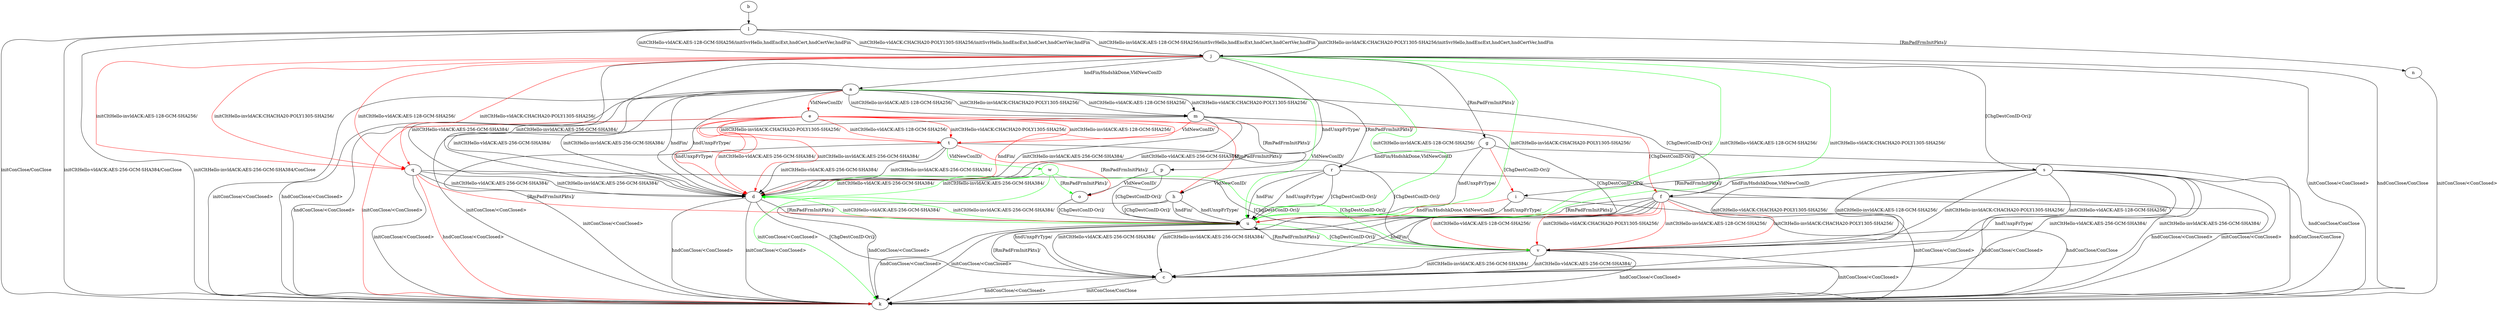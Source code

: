 digraph "" {
	a -> d	[key=0,
		label="initCltHello-vldACK:AES-256-GCM-SHA384/ "];
	a -> d	[key=1,
		label="initCltHello-invldACK:AES-256-GCM-SHA384/ "];
	a -> d	[key=2,
		label="hndFin/ "];
	a -> d	[key=3,
		label="hndUnxpFrType/ "];
	a -> e	[key=0,
		color=red,
		label="VldNewConID/ "];
	a -> f	[key=0,
		label="[ChgDestConID-Ori]/ "];
	a -> k	[key=0,
		label="initConClose/<ConClosed> "];
	a -> k	[key=1,
		label="hndConClose/<ConClosed> "];
	a -> m	[key=0,
		label="initCltHello-vldACK:AES-128-GCM-SHA256/ "];
	a -> m	[key=1,
		label="initCltHello-vldACK:CHACHA20-POLY1305-SHA256/ "];
	a -> m	[key=2,
		label="initCltHello-invldACK:AES-128-GCM-SHA256/ "];
	a -> m	[key=3,
		label="initCltHello-invldACK:CHACHA20-POLY1305-SHA256/ "];
	a -> r	[key=0,
		label="[RmPadFrmInitPkts]/ "];
	a -> u	[key=0,
		color=green,
		label="VldNewConID/ "];
	b -> l	[key=0];
	c -> k	[key=0,
		label="initConClose/ConClose "];
	c -> k	[key=1,
		label="hndConClose/<ConClosed> "];
	c -> u	[key=0,
		label="[RmPadFrmInitPkts]/ "];
	d -> c	[key=0,
		label="[ChgDestConID-Ori]/ "];
	d -> k	[key=0,
		label="initConClose/<ConClosed> "];
	d -> k	[key=1,
		label="hndConClose/<ConClosed> "];
	d -> u	[key=0,
		label="[RmPadFrmInitPkts]/ "];
	e -> d	[key=0,
		color=red,
		label="initCltHello-vldACK:AES-256-GCM-SHA384/ "];
	e -> d	[key=1,
		color=red,
		label="initCltHello-invldACK:AES-256-GCM-SHA384/ "];
	e -> d	[key=2,
		color=red,
		label="hndFin/ "];
	e -> d	[key=3,
		color=red,
		label="hndUnxpFrType/ "];
	e -> f	[key=0,
		color=red,
		label="[ChgDestConID-Ori]/ "];
	e -> h	[key=0,
		color=red,
		label="[RmPadFrmInitPkts]/ "];
	e -> k	[key=0,
		label="hndConClose/<ConClosed> "];
	e -> k	[key=1,
		color=red,
		label="initConClose/<ConClosed> "];
	e -> t	[key=0,
		color=red,
		label="initCltHello-vldACK:AES-128-GCM-SHA256/ "];
	e -> t	[key=1,
		color=red,
		label="initCltHello-vldACK:CHACHA20-POLY1305-SHA256/ "];
	e -> t	[key=2,
		color=red,
		label="initCltHello-invldACK:AES-128-GCM-SHA256/ "];
	e -> t	[key=3,
		color=red,
		label="initCltHello-invldACK:CHACHA20-POLY1305-SHA256/ "];
	f -> c	[key=0,
		label="initCltHello-vldACK:AES-256-GCM-SHA384/ "];
	f -> c	[key=1,
		label="initCltHello-invldACK:AES-256-GCM-SHA384/ "];
	f -> c	[key=2,
		label="hndFin/ "];
	f -> c	[key=3,
		label="hndUnxpFrType/ "];
	f -> k	[key=0,
		label="initConClose/<ConClosed> "];
	f -> k	[key=1,
		label="hndConClose/<ConClosed> "];
	f -> u	[key=0,
		label="[RmPadFrmInitPkts]/ "];
	f -> v	[key=0,
		color=red,
		label="initCltHello-vldACK:AES-128-GCM-SHA256/ "];
	f -> v	[key=1,
		color=red,
		label="initCltHello-vldACK:CHACHA20-POLY1305-SHA256/ "];
	f -> v	[key=2,
		color=red,
		label="initCltHello-invldACK:AES-128-GCM-SHA256/ "];
	f -> v	[key=3,
		color=red,
		label="initCltHello-invldACK:CHACHA20-POLY1305-SHA256/ "];
	g -> i	[key=0,
		color=red,
		label="[ChgDestConID-Ori]/ "];
	g -> k	[key=0,
		label="hndConClose/ConClose "];
	g -> r	[key=0,
		label="hndFin/HndshkDone,VldNewConID "];
	g -> u	[key=0,
		label="hndUnxpFrType/ "];
	h -> k	[key=0,
		label="hndConClose/<ConClosed> "];
	h -> u	[key=0,
		label="hndFin/ "];
	h -> u	[key=1,
		label="hndUnxpFrType/ "];
	h -> u	[key=2,
		label="[ChgDestConID-Ori]/ "];
	i -> k	[key=0,
		label="hndConClose/ConClose "];
	i -> u	[key=0,
		label="hndUnxpFrType/ "];
	i -> u	[key=1,
		color=red,
		label="hndFin/HndshkDone,VldNewConID "];
	j -> a	[key=0,
		label="hndFin/HndshkDone,VldNewConID "];
	j -> d	[key=0,
		label="initCltHello-vldACK:AES-256-GCM-SHA384/ "];
	j -> d	[key=1,
		label="initCltHello-invldACK:AES-256-GCM-SHA384/ "];
	j -> d	[key=2,
		label="hndUnxpFrType/ "];
	j -> g	[key=0,
		label="[RmPadFrmInitPkts]/ "];
	j -> k	[key=0,
		label="initConClose/<ConClosed> "];
	j -> k	[key=1,
		label="hndConClose/ConClose "];
	j -> q	[key=0,
		color=red,
		label="initCltHello-vldACK:AES-128-GCM-SHA256/ "];
	j -> q	[key=1,
		color=red,
		label="initCltHello-vldACK:CHACHA20-POLY1305-SHA256/ "];
	j -> q	[key=2,
		color=red,
		label="initCltHello-invldACK:AES-128-GCM-SHA256/ "];
	j -> q	[key=3,
		color=red,
		label="initCltHello-invldACK:CHACHA20-POLY1305-SHA256/ "];
	j -> s	[key=0,
		label="[ChgDestConID-Ori]/ "];
	j -> u	[key=0,
		color=green,
		label="initCltHello-vldACK:AES-128-GCM-SHA256/ "];
	j -> u	[key=1,
		color=green,
		label="initCltHello-vldACK:CHACHA20-POLY1305-SHA256/ "];
	j -> u	[key=2,
		color=green,
		label="initCltHello-invldACK:AES-128-GCM-SHA256/ "];
	j -> u	[key=3,
		color=green,
		label="initCltHello-invldACK:CHACHA20-POLY1305-SHA256/ "];
	l -> j	[key=0,
		label="initCltHello-vldACK:AES-128-GCM-SHA256/initSvrHello,hndEncExt,hndCert,hndCertVer,hndFin "];
	l -> j	[key=1,
		label="initCltHello-vldACK:CHACHA20-POLY1305-SHA256/initSvrHello,hndEncExt,hndCert,hndCertVer,hndFin "];
	l -> j	[key=2,
		label="initCltHello-invldACK:AES-128-GCM-SHA256/initSvrHello,hndEncExt,hndCert,hndCertVer,hndFin "];
	l -> j	[key=3,
		label="initCltHello-invldACK:CHACHA20-POLY1305-SHA256/initSvrHello,hndEncExt,hndCert,hndCertVer,hndFin "];
	l -> k	[key=0,
		label="initConClose/ConClose "];
	l -> k	[key=1,
		label="initCltHello-vldACK:AES-256-GCM-SHA384/ConClose "];
	l -> k	[key=2,
		label="initCltHello-invldACK:AES-256-GCM-SHA384/ConClose "];
	l -> n	[key=0,
		label="[RmPadFrmInitPkts]/ "];
	m -> d	[key=0,
		label="initCltHello-vldACK:AES-256-GCM-SHA384/ "];
	m -> d	[key=1,
		label="initCltHello-invldACK:AES-256-GCM-SHA384/ "];
	m -> k	[key=0,
		label="initConClose/<ConClosed> "];
	m -> p	[key=0,
		label="[RmPadFrmInitPkts]/ "];
	m -> t	[key=0,
		color=red,
		label="VldNewConID/ "];
	m -> v	[key=0,
		label="[ChgDestConID-Ori]/ "];
	n -> k	[key=0,
		label="initConClose/<ConClosed> "];
	o -> u	[key=0,
		label="[ChgDestConID-Ori]/ "];
	p -> o	[key=0,
		label="VldNewConID/ "];
	p -> u	[key=0,
		label="[ChgDestConID-Ori]/ "];
	q -> d	[key=0,
		label="initCltHello-vldACK:AES-256-GCM-SHA384/ "];
	q -> d	[key=1,
		label="initCltHello-invldACK:AES-256-GCM-SHA384/ "];
	q -> k	[key=0,
		label="initConClose/<ConClosed> "];
	q -> k	[key=1,
		color=red,
		label="hndConClose/<ConClosed> "];
	q -> u	[key=0,
		color=red,
		label="[RmPadFrmInitPkts]/ "];
	q -> v	[key=0,
		label="[ChgDestConID-Ori]/ "];
	r -> h	[key=0,
		label="VldNewConID/ "];
	r -> k	[key=0,
		label="hndConClose/<ConClosed> "];
	r -> u	[key=0,
		label="hndFin/ "];
	r -> u	[key=1,
		label="hndUnxpFrType/ "];
	r -> u	[key=2,
		label="[ChgDestConID-Ori]/ "];
	s -> c	[key=0,
		label="initCltHello-vldACK:AES-256-GCM-SHA384/ "];
	s -> c	[key=1,
		label="initCltHello-invldACK:AES-256-GCM-SHA384/ "];
	s -> c	[key=2,
		label="hndUnxpFrType/ "];
	s -> f	[key=0,
		label="hndFin/HndshkDone,VldNewConID "];
	s -> i	[key=0,
		label="[RmPadFrmInitPkts]/ "];
	s -> k	[key=0,
		label="initConClose/<ConClosed> "];
	s -> k	[key=1,
		label="hndConClose/ConClose "];
	s -> v	[key=0,
		label="initCltHello-vldACK:AES-128-GCM-SHA256/ "];
	s -> v	[key=1,
		label="initCltHello-vldACK:CHACHA20-POLY1305-SHA256/ "];
	s -> v	[key=2,
		label="initCltHello-invldACK:AES-128-GCM-SHA256/ "];
	s -> v	[key=3,
		label="initCltHello-invldACK:CHACHA20-POLY1305-SHA256/ "];
	t -> d	[key=0,
		label="initCltHello-vldACK:AES-256-GCM-SHA384/ "];
	t -> d	[key=1,
		label="initCltHello-invldACK:AES-256-GCM-SHA384/ "];
	t -> k	[key=0,
		label="initConClose/<ConClosed> "];
	t -> o	[key=0,
		color=red,
		label="[RmPadFrmInitPkts]/ "];
	t -> v	[key=0,
		label="[ChgDestConID-Ori]/ "];
	w	[color=green];
	t -> w	[key=0,
		color=green,
		label="VldNewConID/ "];
	u -> d	[key=0,
		color=green,
		label="initCltHello-vldACK:AES-256-GCM-SHA384/ "];
	u -> d	[key=1,
		color=green,
		label="initCltHello-invldACK:AES-256-GCM-SHA384/ "];
	u -> k	[key=0,
		label="initConClose/<ConClosed> "];
	u -> k	[key=1,
		label="hndConClose/<ConClosed> "];
	u -> v	[key=0,
		color=green,
		label="[ChgDestConID-Ori]/ "];
	v -> c	[key=0,
		label="initCltHello-vldACK:AES-256-GCM-SHA384/ "];
	v -> c	[key=1,
		label="initCltHello-invldACK:AES-256-GCM-SHA384/ "];
	v -> k	[key=0,
		label="initConClose/<ConClosed> "];
	v -> k	[key=1,
		label="hndConClose/<ConClosed> "];
	v -> u	[key=0,
		label="[RmPadFrmInitPkts]/ "];
	w -> d	[key=0,
		color=green,
		label="initCltHello-vldACK:AES-256-GCM-SHA384/ "];
	w -> d	[key=1,
		color=green,
		label="initCltHello-invldACK:AES-256-GCM-SHA384/ "];
	w -> k	[key=0,
		color=green,
		label="initConClose/<ConClosed> "];
	w -> o	[key=0,
		color=green,
		label="[RmPadFrmInitPkts]/ "];
	w -> v	[key=0,
		color=green,
		label="[ChgDestConID-Ori]/ "];
}
